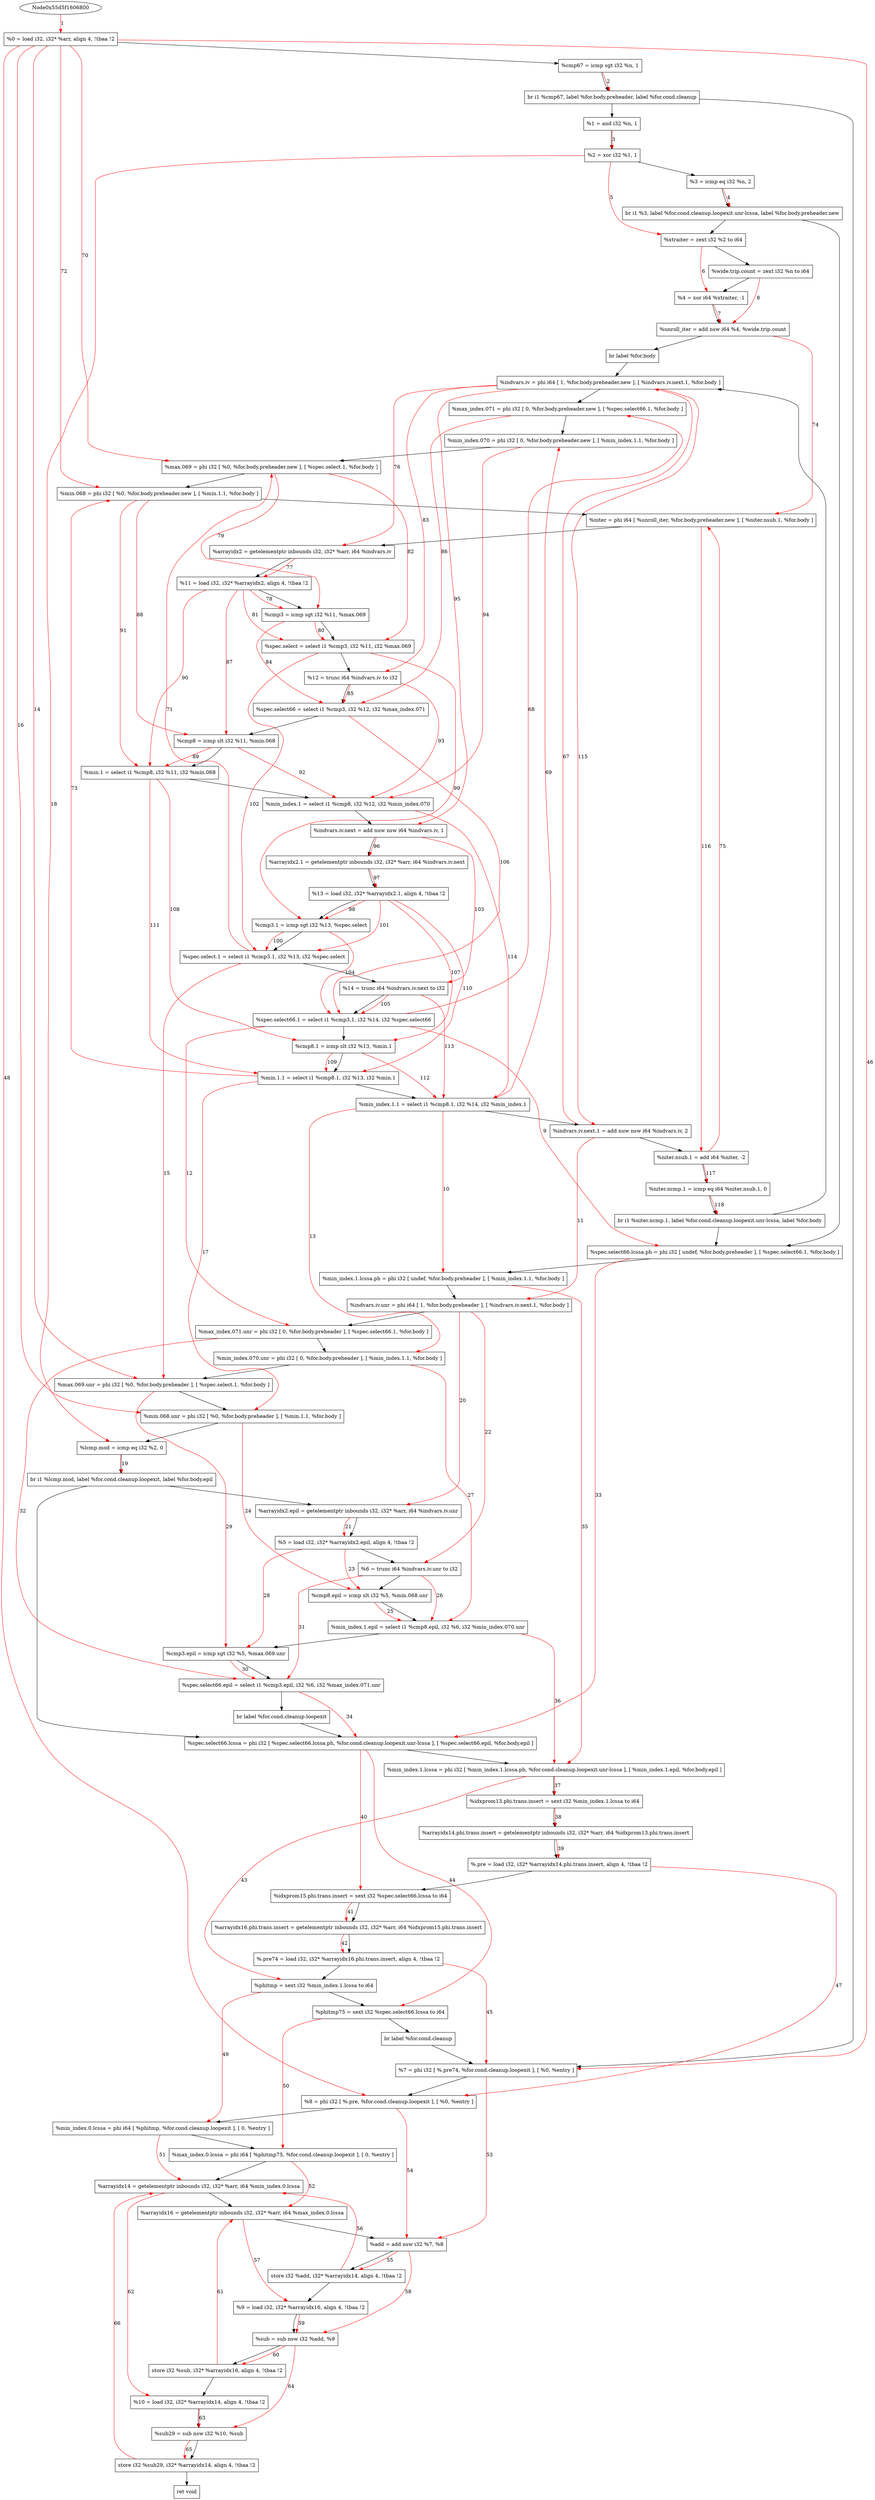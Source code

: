 digraph "CDFG for'func' function" {
	Node0x55d5f16069e8[shape=record, label="  %0 = load i32, i32* %arr, align 4, !tbaa !2"]
	Node0x55d5f1607f50[shape=record, label="  %cmp67 = icmp sgt i32 %n, 1"]
	Node0x55d5f158fdb8[shape=record, label="  br i1 %cmp67, label %for.body.preheader, label %for.cond.cleanup"]
	Node0x55d5f1608240[shape=record, label="  %1 = and i32 %n, 1"]
	Node0x55d5f16082b0[shape=record, label="  %2 = xor i32 %1, 1"]
	Node0x55d5f1608350[shape=record, label="  %3 = icmp eq i32 %n, 2"]
	Node0x55d5f159b228[shape=record, label="  br i1 %3, label %for.cond.cleanup.loopexit.unr-lcssa, label %for.body.preheader.new"]
	Node0x55d5f1608518[shape=record, label="  %xtraiter = zext i32 %2 to i64"]
	Node0x55d5f1608578[shape=record, label="  %wide.trip.count = zext i32 %n to i64"]
	Node0x55d5f1608650[shape=record, label="  %4 = xor i64 %xtraiter, -1"]
	Node0x55d5f1608710[shape=record, label="  %unroll_iter = add nsw i64 %4, %wide.trip.count"]
	Node0x55d5f1608848[shape=record, label="  br label %for.body"]
	Node0x55d5f1608d08[shape=record, label="  %spec.select66.lcssa.ph = phi i32 [ undef, %for.body.preheader ], [ %spec.select66.1, %for.body ]"]
	Node0x55d5f1609038[shape=record, label="  %min_index.1.lcssa.ph = phi i32 [ undef, %for.body.preheader ], [ %min_index.1.1, %for.body ]"]
	Node0x55d5f1609228[shape=record, label="  %indvars.iv.unr = phi i64 [ 1, %for.body.preheader ], [ %indvars.iv.next.1, %for.body ]"]
	Node0x55d5f1609358[shape=record, label="  %max_index.071.unr = phi i32 [ 0, %for.body.preheader ], [ %spec.select66.1, %for.body ]"]
	Node0x55d5f1609428[shape=record, label="  %min_index.070.unr = phi i32 [ 0, %for.body.preheader ], [ %min_index.1.1, %for.body ]"]
	Node0x55d5f1609558[shape=record, label="  %max.069.unr = phi i32 [ %0, %for.body.preheader ], [ %spec.select.1, %for.body ]"]
	Node0x55d5f1609708[shape=record, label="  %min.068.unr = phi i32 [ %0, %for.body.preheader ], [ %min.1.1, %for.body ]"]
	Node0x55d5f16097d0[shape=record, label="  %lcmp.mod = icmp eq i32 %2, 0"]
	Node0x55d5f159b348[shape=record, label="  br i1 %lcmp.mod, label %for.cond.cleanup.loopexit, label %for.body.epil"]
	Node0x55d5f1609a70[shape=record, label="  %arrayidx2.epil = getelementptr inbounds i32, i32* %arr, i64 %indvars.iv.unr"]
	Node0x55d5f16099f8[shape=record, label="  %5 = load i32, i32* %arrayidx2.epil, align 4, !tbaa !2"]
	Node0x55d5f160a0e8[shape=record, label="  %6 = trunc i64 %indvars.iv.unr to i32"]
	Node0x55d5f160a160[shape=record, label="  %cmp8.epil = icmp slt i32 %5, %min.068.unr"]
	Node0x55d5f159b468[shape=record, label="  %min_index.1.epil = select i1 %cmp8.epil, i32 %6, i32 %min_index.070.unr"]
	Node0x55d5f160a580[shape=record, label="  %cmp3.epil = icmp sgt i32 %5, %max.069.unr"]
	Node0x55d5f159b588[shape=record, label="  %spec.select66.epil = select i1 %cmp3.epil, i32 %6, i32 %max_index.071.unr"]
	Node0x55d5f160a668[shape=record, label="  br label %for.cond.cleanup.loopexit"]
	Node0x55d5f160a6b8[shape=record, label="  %spec.select66.lcssa = phi i32 [ %spec.select66.lcssa.ph, %for.cond.cleanup.loopexit.unr-lcssa ], [ %spec.select66.epil, %for.body.epil ]"]
	Node0x55d5f160a788[shape=record, label="  %min_index.1.lcssa = phi i32 [ %min_index.1.lcssa.ph, %for.cond.cleanup.loopexit.unr-lcssa ], [ %min_index.1.epil, %for.body.epil ]"]
	Node0x55d5f1609918[shape=record, label="  %idxprom13.phi.trans.insert = sext i32 %min_index.1.lcssa to i64"]
	Node0x55d5f160a8c0[shape=record, label="  %arrayidx14.phi.trans.insert = getelementptr inbounds i32, i32* %arr, i64 %idxprom13.phi.trans.insert"]
	Node0x55d5f160a968[shape=record, label="  %.pre = load i32, i32* %arrayidx14.phi.trans.insert, align 4, !tbaa !2"]
	Node0x55d5f160a9e8[shape=record, label="  %idxprom15.phi.trans.insert = sext i32 %spec.select66.lcssa to i64"]
	Node0x55d5f160aaa0[shape=record, label="  %arrayidx16.phi.trans.insert = getelementptr inbounds i32, i32* %arr, i64 %idxprom15.phi.trans.insert"]
	Node0x55d5f160ab48[shape=record, label="  %.pre74 = load i32, i32* %arrayidx16.phi.trans.insert, align 4, !tbaa !2"]
	Node0x55d5f160abc8[shape=record, label="  %phitmp = sext i32 %min_index.1.lcssa to i64"]
	Node0x55d5f160ac48[shape=record, label="  %phitmp75 = sext i32 %spec.select66.lcssa to i64"]
	Node0x55d5f160acd8[shape=record, label="  br label %for.cond.cleanup"]
	Node0x55d5f160ad28[shape=record, label="  %7 = phi i32 [ %.pre74, %for.cond.cleanup.loopexit ], [ %0, %entry ]"]
	Node0x55d5f160adc8[shape=record, label="  %8 = phi i32 [ %.pre, %for.cond.cleanup.loopexit ], [ %0, %entry ]"]
	Node0x55d5f1608698[shape=record, label="  %min_index.0.lcssa = phi i64 [ %phitmp, %for.cond.cleanup.loopexit ], [ 0, %entry ]"]
	Node0x55d5f160afa8[shape=record, label="  %max_index.0.lcssa = phi i64 [ %phitmp75, %for.cond.cleanup.loopexit ], [ 0, %entry ]"]
	Node0x55d5f160b0a0[shape=record, label="  %arrayidx14 = getelementptr inbounds i32, i32* %arr, i64 %min_index.0.lcssa"]
	Node0x55d5f160b150[shape=record, label="  %arrayidx16 = getelementptr inbounds i32, i32* %arr, i64 %max_index.0.lcssa"]
	Node0x55d5f160b9e0[shape=record, label="  %add = add nsw i32 %7, %8"]
	Node0x55d5f160ba50[shape=record, label="  store i32 %add, i32* %arrayidx14, align 4, !tbaa !2"]
	Node0x55d5f1608178[shape=record, label="  %9 = load i32, i32* %arrayidx16, align 4, !tbaa !2"]
	Node0x55d5f160bad0[shape=record, label="  %sub = sub nsw i32 %add, %9"]
	Node0x55d5f160bb60[shape=record, label="  store i32 %sub, i32* %arrayidx16, align 4, !tbaa !2"]
	Node0x55d5f160bbc8[shape=record, label="  %10 = load i32, i32* %arrayidx14, align 4, !tbaa !2"]
	Node0x55d5f160bc40[shape=record, label="  %sub29 = sub nsw i32 %10, %sub"]
	Node0x55d5f160bcd0[shape=record, label="  store i32 %sub29, i32* %arrayidx14, align 4, !tbaa !2"]
	Node0x55d5f160bd20[shape=record, label="  ret void"]
	Node0x55d5f160bd68[shape=record, label="  %indvars.iv = phi i64 [ 1, %for.body.preheader.new ], [ %indvars.iv.next.1, %for.body ]"]
	Node0x55d5f160be08[shape=record, label="  %max_index.071 = phi i32 [ 0, %for.body.preheader.new ], [ %spec.select66.1, %for.body ]"]
	Node0x55d5f160bed8[shape=record, label="  %min_index.070 = phi i32 [ 0, %for.body.preheader.new ], [ %min_index.1.1, %for.body ]"]
	Node0x55d5f160bfa8[shape=record, label="  %max.069 = phi i32 [ %0, %for.body.preheader.new ], [ %spec.select.1, %for.body ]"]
	Node0x55d5f160c068[shape=record, label="  %min.068 = phi i32 [ %0, %for.body.preheader.new ], [ %min.1.1, %for.body ]"]
	Node0x55d5f160c748[shape=record, label="  %niter = phi i64 [ %unroll_iter, %for.body.preheader.new ], [ %niter.nsub.1, %for.body ]"]
	Node0x55d5f160c830[shape=record, label="  %arrayidx2 = getelementptr inbounds i32, i32* %arr, i64 %indvars.iv"]
	Node0x55d5f160c8c8[shape=record, label="  %11 = load i32, i32* %arrayidx2, align 4, !tbaa !2"]
	Node0x55d5f160c940[shape=record, label="  %cmp3 = icmp sgt i32 %11, %max.069"]
	Node0x55d5f160c9e8[shape=record, label="  %spec.select = select i1 %cmp3, i32 %11, i32 %max.069"]
	Node0x55d5f160ca78[shape=record, label="  %12 = trunc i64 %indvars.iv to i32"]
	Node0x55d5f160cb08[shape=record, label="  %spec.select66 = select i1 %cmp3, i32 %12, i32 %max_index.071"]
	Node0x55d5f160cbb0[shape=record, label="  %cmp8 = icmp slt i32 %11, %min.068"]
	Node0x55d5f160cc58[shape=record, label="  %min.1 = select i1 %cmp8, i32 %11, i32 %min.068"]
	Node0x55d5f160cd08[shape=record, label="  %min_index.1 = select i1 %cmp8, i32 %12, i32 %min_index.070"]
	Node0x55d5f160cdb0[shape=record, label="  %indvars.iv.next = add nuw nsw i64 %indvars.iv, 1"]
	Node0x55d5f160ce80[shape=record, label="  %arrayidx2.1 = getelementptr inbounds i32, i32* %arr, i64 %indvars.iv.next"]
	Node0x55d5f160cee8[shape=record, label="  %13 = load i32, i32* %arrayidx2.1, align 4, !tbaa !2"]
	Node0x55d5f160cf60[shape=record, label="  %cmp3.1 = icmp sgt i32 %13, %spec.select"]
	Node0x55d5f160d008[shape=record, label="  %spec.select.1 = select i1 %cmp3.1, i32 %13, i32 %spec.select"]
	Node0x55d5f1609508[shape=record, label="  %14 = trunc i64 %indvars.iv.next to i32"]
	Node0x55d5f160d098[shape=record, label="  %spec.select66.1 = select i1 %cmp3.1, i32 %14, i32 %spec.select66"]
	Node0x55d5f160d110[shape=record, label="  %cmp8.1 = icmp slt i32 %13, %min.1"]
	Node0x55d5f160d1b8[shape=record, label="  %min.1.1 = select i1 %cmp8.1, i32 %13, i32 %min.1"]
	Node0x55d5f160d248[shape=record, label="  %min_index.1.1 = select i1 %cmp8.1, i32 %14, i32 %min_index.1"]
	Node0x55d5f160d2c0[shape=record, label="  %indvars.iv.next.1 = add nuw nsw i64 %indvars.iv, 2"]
	Node0x55d5f160d330[shape=record, label="  %niter.nsub.1 = add i64 %niter, -2"]
	Node0x55d5f160d3a0[shape=record, label="  %niter.ncmp.1 = icmp eq i64 %niter.nsub.1, 0"]
	Node0x55d5f160d428[shape=record, label="  br i1 %niter.ncmp.1, label %for.cond.cleanup.loopexit.unr-lcssa, label %for.body"]
	Node0x55d5f16069e8 -> Node0x55d5f1607f50
	Node0x55d5f1607f50 -> Node0x55d5f158fdb8
	Node0x55d5f158fdb8 -> Node0x55d5f1608240
	Node0x55d5f158fdb8 -> Node0x55d5f160ad28
	Node0x55d5f1608240 -> Node0x55d5f16082b0
	Node0x55d5f16082b0 -> Node0x55d5f1608350
	Node0x55d5f1608350 -> Node0x55d5f159b228
	Node0x55d5f159b228 -> Node0x55d5f1608d08
	Node0x55d5f159b228 -> Node0x55d5f1608518
	Node0x55d5f1608518 -> Node0x55d5f1608578
	Node0x55d5f1608578 -> Node0x55d5f1608650
	Node0x55d5f1608650 -> Node0x55d5f1608710
	Node0x55d5f1608710 -> Node0x55d5f1608848
	Node0x55d5f1608848 -> Node0x55d5f160bd68
	Node0x55d5f1608d08 -> Node0x55d5f1609038
	Node0x55d5f1609038 -> Node0x55d5f1609228
	Node0x55d5f1609228 -> Node0x55d5f1609358
	Node0x55d5f1609358 -> Node0x55d5f1609428
	Node0x55d5f1609428 -> Node0x55d5f1609558
	Node0x55d5f1609558 -> Node0x55d5f1609708
	Node0x55d5f1609708 -> Node0x55d5f16097d0
	Node0x55d5f16097d0 -> Node0x55d5f159b348
	Node0x55d5f159b348 -> Node0x55d5f160a6b8
	Node0x55d5f159b348 -> Node0x55d5f1609a70
	Node0x55d5f1609a70 -> Node0x55d5f16099f8
	Node0x55d5f16099f8 -> Node0x55d5f160a0e8
	Node0x55d5f160a0e8 -> Node0x55d5f160a160
	Node0x55d5f160a160 -> Node0x55d5f159b468
	Node0x55d5f159b468 -> Node0x55d5f160a580
	Node0x55d5f160a580 -> Node0x55d5f159b588
	Node0x55d5f159b588 -> Node0x55d5f160a668
	Node0x55d5f160a668 -> Node0x55d5f160a6b8
	Node0x55d5f160a6b8 -> Node0x55d5f160a788
	Node0x55d5f160a788 -> Node0x55d5f1609918
	Node0x55d5f1609918 -> Node0x55d5f160a8c0
	Node0x55d5f160a8c0 -> Node0x55d5f160a968
	Node0x55d5f160a968 -> Node0x55d5f160a9e8
	Node0x55d5f160a9e8 -> Node0x55d5f160aaa0
	Node0x55d5f160aaa0 -> Node0x55d5f160ab48
	Node0x55d5f160ab48 -> Node0x55d5f160abc8
	Node0x55d5f160abc8 -> Node0x55d5f160ac48
	Node0x55d5f160ac48 -> Node0x55d5f160acd8
	Node0x55d5f160acd8 -> Node0x55d5f160ad28
	Node0x55d5f160ad28 -> Node0x55d5f160adc8
	Node0x55d5f160adc8 -> Node0x55d5f1608698
	Node0x55d5f1608698 -> Node0x55d5f160afa8
	Node0x55d5f160afa8 -> Node0x55d5f160b0a0
	Node0x55d5f160b0a0 -> Node0x55d5f160b150
	Node0x55d5f160b150 -> Node0x55d5f160b9e0
	Node0x55d5f160b9e0 -> Node0x55d5f160ba50
	Node0x55d5f160ba50 -> Node0x55d5f1608178
	Node0x55d5f1608178 -> Node0x55d5f160bad0
	Node0x55d5f160bad0 -> Node0x55d5f160bb60
	Node0x55d5f160bb60 -> Node0x55d5f160bbc8
	Node0x55d5f160bbc8 -> Node0x55d5f160bc40
	Node0x55d5f160bc40 -> Node0x55d5f160bcd0
	Node0x55d5f160bcd0 -> Node0x55d5f160bd20
	Node0x55d5f160bd68 -> Node0x55d5f160be08
	Node0x55d5f160be08 -> Node0x55d5f160bed8
	Node0x55d5f160bed8 -> Node0x55d5f160bfa8
	Node0x55d5f160bfa8 -> Node0x55d5f160c068
	Node0x55d5f160c068 -> Node0x55d5f160c748
	Node0x55d5f160c748 -> Node0x55d5f160c830
	Node0x55d5f160c830 -> Node0x55d5f160c8c8
	Node0x55d5f160c8c8 -> Node0x55d5f160c940
	Node0x55d5f160c940 -> Node0x55d5f160c9e8
	Node0x55d5f160c9e8 -> Node0x55d5f160ca78
	Node0x55d5f160ca78 -> Node0x55d5f160cb08
	Node0x55d5f160cb08 -> Node0x55d5f160cbb0
	Node0x55d5f160cbb0 -> Node0x55d5f160cc58
	Node0x55d5f160cc58 -> Node0x55d5f160cd08
	Node0x55d5f160cd08 -> Node0x55d5f160cdb0
	Node0x55d5f160cdb0 -> Node0x55d5f160ce80
	Node0x55d5f160ce80 -> Node0x55d5f160cee8
	Node0x55d5f160cee8 -> Node0x55d5f160cf60
	Node0x55d5f160cf60 -> Node0x55d5f160d008
	Node0x55d5f160d008 -> Node0x55d5f1609508
	Node0x55d5f1609508 -> Node0x55d5f160d098
	Node0x55d5f160d098 -> Node0x55d5f160d110
	Node0x55d5f160d110 -> Node0x55d5f160d1b8
	Node0x55d5f160d1b8 -> Node0x55d5f160d248
	Node0x55d5f160d248 -> Node0x55d5f160d2c0
	Node0x55d5f160d2c0 -> Node0x55d5f160d330
	Node0x55d5f160d330 -> Node0x55d5f160d3a0
	Node0x55d5f160d3a0 -> Node0x55d5f160d428
	Node0x55d5f160d428 -> Node0x55d5f1608d08
	Node0x55d5f160d428 -> Node0x55d5f160bd68
edge [color=red]
	Node0x55d5f1606800 -> Node0x55d5f16069e8[label="1"]
	Node0x55d5f1607f50 -> Node0x55d5f158fdb8[label="2"]
	Node0x55d5f1608240 -> Node0x55d5f16082b0[label="3"]
	Node0x55d5f1608350 -> Node0x55d5f159b228[label="4"]
	Node0x55d5f16082b0 -> Node0x55d5f1608518[label="5"]
	Node0x55d5f1608518 -> Node0x55d5f1608650[label="6"]
	Node0x55d5f1608650 -> Node0x55d5f1608710[label="7"]
	Node0x55d5f1608578 -> Node0x55d5f1608710[label="8"]
	Node0x55d5f160d098 -> Node0x55d5f1608d08[label="9"]
	Node0x55d5f160d248 -> Node0x55d5f1609038[label="10"]
	Node0x55d5f160d2c0 -> Node0x55d5f1609228[label="11"]
	Node0x55d5f160d098 -> Node0x55d5f1609358[label="12"]
	Node0x55d5f160d248 -> Node0x55d5f1609428[label="13"]
	Node0x55d5f16069e8 -> Node0x55d5f1609558[label="14"]
	Node0x55d5f160d008 -> Node0x55d5f1609558[label="15"]
	Node0x55d5f16069e8 -> Node0x55d5f1609708[label="16"]
	Node0x55d5f160d1b8 -> Node0x55d5f1609708[label="17"]
	Node0x55d5f16082b0 -> Node0x55d5f16097d0[label="18"]
	Node0x55d5f16097d0 -> Node0x55d5f159b348[label="19"]
	Node0x55d5f1609228 -> Node0x55d5f1609a70[label="20"]
	Node0x55d5f1609a70 -> Node0x55d5f16099f8[label="21"]
	Node0x55d5f1609228 -> Node0x55d5f160a0e8[label="22"]
	Node0x55d5f16099f8 -> Node0x55d5f160a160[label="23"]
	Node0x55d5f1609708 -> Node0x55d5f160a160[label="24"]
	Node0x55d5f160a160 -> Node0x55d5f159b468[label="25"]
	Node0x55d5f160a0e8 -> Node0x55d5f159b468[label="26"]
	Node0x55d5f1609428 -> Node0x55d5f159b468[label="27"]
	Node0x55d5f16099f8 -> Node0x55d5f160a580[label="28"]
	Node0x55d5f1609558 -> Node0x55d5f160a580[label="29"]
	Node0x55d5f160a580 -> Node0x55d5f159b588[label="30"]
	Node0x55d5f160a0e8 -> Node0x55d5f159b588[label="31"]
	Node0x55d5f1609358 -> Node0x55d5f159b588[label="32"]
	Node0x55d5f1608d08 -> Node0x55d5f160a6b8[label="33"]
	Node0x55d5f159b588 -> Node0x55d5f160a6b8[label="34"]
	Node0x55d5f1609038 -> Node0x55d5f160a788[label="35"]
	Node0x55d5f159b468 -> Node0x55d5f160a788[label="36"]
	Node0x55d5f160a788 -> Node0x55d5f1609918[label="37"]
	Node0x55d5f1609918 -> Node0x55d5f160a8c0[label="38"]
	Node0x55d5f160a8c0 -> Node0x55d5f160a968[label="39"]
	Node0x55d5f160a6b8 -> Node0x55d5f160a9e8[label="40"]
	Node0x55d5f160a9e8 -> Node0x55d5f160aaa0[label="41"]
	Node0x55d5f160aaa0 -> Node0x55d5f160ab48[label="42"]
	Node0x55d5f160a788 -> Node0x55d5f160abc8[label="43"]
	Node0x55d5f160a6b8 -> Node0x55d5f160ac48[label="44"]
	Node0x55d5f160ab48 -> Node0x55d5f160ad28[label="45"]
	Node0x55d5f16069e8 -> Node0x55d5f160ad28[label="46"]
	Node0x55d5f160a968 -> Node0x55d5f160adc8[label="47"]
	Node0x55d5f16069e8 -> Node0x55d5f160adc8[label="48"]
	Node0x55d5f160abc8 -> Node0x55d5f1608698[label="49"]
	Node0x55d5f160ac48 -> Node0x55d5f160afa8[label="50"]
	Node0x55d5f1608698 -> Node0x55d5f160b0a0[label="51"]
	Node0x55d5f160afa8 -> Node0x55d5f160b150[label="52"]
	Node0x55d5f160ad28 -> Node0x55d5f160b9e0[label="53"]
	Node0x55d5f160adc8 -> Node0x55d5f160b9e0[label="54"]
	Node0x55d5f160b9e0 -> Node0x55d5f160ba50[label="55"]
	Node0x55d5f160ba50 -> Node0x55d5f160b0a0[label="56"]
	Node0x55d5f160b150 -> Node0x55d5f1608178[label="57"]
	Node0x55d5f160b9e0 -> Node0x55d5f160bad0[label="58"]
	Node0x55d5f1608178 -> Node0x55d5f160bad0[label="59"]
	Node0x55d5f160bad0 -> Node0x55d5f160bb60[label="60"]
	Node0x55d5f160bb60 -> Node0x55d5f160b150[label="61"]
	Node0x55d5f160b0a0 -> Node0x55d5f160bbc8[label="62"]
	Node0x55d5f160bbc8 -> Node0x55d5f160bc40[label="63"]
	Node0x55d5f160bad0 -> Node0x55d5f160bc40[label="64"]
	Node0x55d5f160bc40 -> Node0x55d5f160bcd0[label="65"]
	Node0x55d5f160bcd0 -> Node0x55d5f160b0a0[label="66"]
	Node0x55d5f160d2c0 -> Node0x55d5f160bd68[label="67"]
	Node0x55d5f160d098 -> Node0x55d5f160be08[label="68"]
	Node0x55d5f160d248 -> Node0x55d5f160bed8[label="69"]
	Node0x55d5f16069e8 -> Node0x55d5f160bfa8[label="70"]
	Node0x55d5f160d008 -> Node0x55d5f160bfa8[label="71"]
	Node0x55d5f16069e8 -> Node0x55d5f160c068[label="72"]
	Node0x55d5f160d1b8 -> Node0x55d5f160c068[label="73"]
	Node0x55d5f1608710 -> Node0x55d5f160c748[label="74"]
	Node0x55d5f160d330 -> Node0x55d5f160c748[label="75"]
	Node0x55d5f160bd68 -> Node0x55d5f160c830[label="76"]
	Node0x55d5f160c830 -> Node0x55d5f160c8c8[label="77"]
	Node0x55d5f160c8c8 -> Node0x55d5f160c940[label="78"]
	Node0x55d5f160bfa8 -> Node0x55d5f160c940[label="79"]
	Node0x55d5f160c940 -> Node0x55d5f160c9e8[label="80"]
	Node0x55d5f160c8c8 -> Node0x55d5f160c9e8[label="81"]
	Node0x55d5f160bfa8 -> Node0x55d5f160c9e8[label="82"]
	Node0x55d5f160bd68 -> Node0x55d5f160ca78[label="83"]
	Node0x55d5f160c940 -> Node0x55d5f160cb08[label="84"]
	Node0x55d5f160ca78 -> Node0x55d5f160cb08[label="85"]
	Node0x55d5f160be08 -> Node0x55d5f160cb08[label="86"]
	Node0x55d5f160c8c8 -> Node0x55d5f160cbb0[label="87"]
	Node0x55d5f160c068 -> Node0x55d5f160cbb0[label="88"]
	Node0x55d5f160cbb0 -> Node0x55d5f160cc58[label="89"]
	Node0x55d5f160c8c8 -> Node0x55d5f160cc58[label="90"]
	Node0x55d5f160c068 -> Node0x55d5f160cc58[label="91"]
	Node0x55d5f160cbb0 -> Node0x55d5f160cd08[label="92"]
	Node0x55d5f160ca78 -> Node0x55d5f160cd08[label="93"]
	Node0x55d5f160bed8 -> Node0x55d5f160cd08[label="94"]
	Node0x55d5f160bd68 -> Node0x55d5f160cdb0[label="95"]
	Node0x55d5f160cdb0 -> Node0x55d5f160ce80[label="96"]
	Node0x55d5f160ce80 -> Node0x55d5f160cee8[label="97"]
	Node0x55d5f160cee8 -> Node0x55d5f160cf60[label="98"]
	Node0x55d5f160c9e8 -> Node0x55d5f160cf60[label="99"]
	Node0x55d5f160cf60 -> Node0x55d5f160d008[label="100"]
	Node0x55d5f160cee8 -> Node0x55d5f160d008[label="101"]
	Node0x55d5f160c9e8 -> Node0x55d5f160d008[label="102"]
	Node0x55d5f160cdb0 -> Node0x55d5f1609508[label="103"]
	Node0x55d5f160cf60 -> Node0x55d5f160d098[label="104"]
	Node0x55d5f1609508 -> Node0x55d5f160d098[label="105"]
	Node0x55d5f160cb08 -> Node0x55d5f160d098[label="106"]
	Node0x55d5f160cee8 -> Node0x55d5f160d110[label="107"]
	Node0x55d5f160cc58 -> Node0x55d5f160d110[label="108"]
	Node0x55d5f160d110 -> Node0x55d5f160d1b8[label="109"]
	Node0x55d5f160cee8 -> Node0x55d5f160d1b8[label="110"]
	Node0x55d5f160cc58 -> Node0x55d5f160d1b8[label="111"]
	Node0x55d5f160d110 -> Node0x55d5f160d248[label="112"]
	Node0x55d5f1609508 -> Node0x55d5f160d248[label="113"]
	Node0x55d5f160cd08 -> Node0x55d5f160d248[label="114"]
	Node0x55d5f160bd68 -> Node0x55d5f160d2c0[label="115"]
	Node0x55d5f160c748 -> Node0x55d5f160d330[label="116"]
	Node0x55d5f160d330 -> Node0x55d5f160d3a0[label="117"]
	Node0x55d5f160d3a0 -> Node0x55d5f160d428[label="118"]
}
